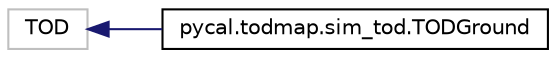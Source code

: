digraph "Graphical Class Hierarchy"
{
  edge [fontname="Helvetica",fontsize="10",labelfontname="Helvetica",labelfontsize="10"];
  node [fontname="Helvetica",fontsize="10",shape=record];
  rankdir="LR";
  Node1 [label="TOD",height=0.2,width=0.4,color="grey75", fillcolor="white", style="filled"];
  Node1 -> Node2 [dir="back",color="midnightblue",fontsize="10",style="solid",fontname="Helvetica"];
  Node2 [label="pycal.todmap.sim_tod.TODGround",height=0.2,width=0.4,color="black", fillcolor="white", style="filled",URL="$classpycal_1_1todmap_1_1sim__tod_1_1_t_o_d_ground.html"];
}
